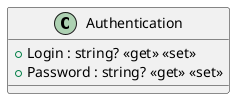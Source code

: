 @startuml
class Authentication {
    + Login : string? <<get>> <<set>>
    + Password : string? <<get>> <<set>>
}
@enduml
